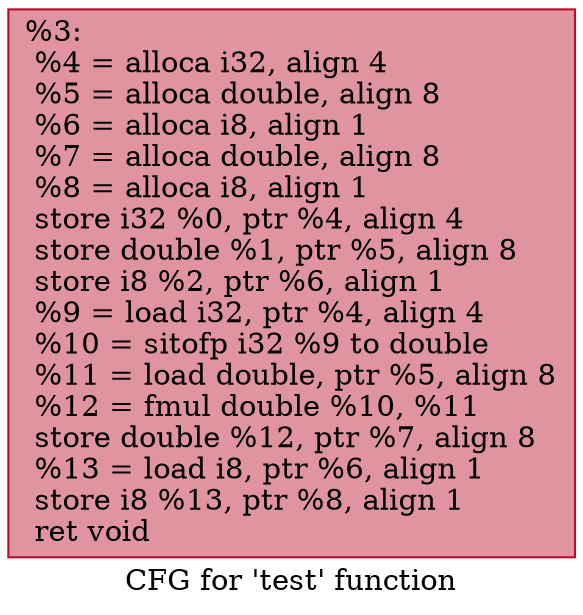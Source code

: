 digraph "CFG for 'test' function" {
	label="CFG for 'test' function";

	Node0x5558f96392a0 [shape=record,color="#b70d28ff", style=filled, fillcolor="#b70d2870",label="{%3:\l  %4 = alloca i32, align 4\l  %5 = alloca double, align 8\l  %6 = alloca i8, align 1\l  %7 = alloca double, align 8\l  %8 = alloca i8, align 1\l  store i32 %0, ptr %4, align 4\l  store double %1, ptr %5, align 8\l  store i8 %2, ptr %6, align 1\l  %9 = load i32, ptr %4, align 4\l  %10 = sitofp i32 %9 to double\l  %11 = load double, ptr %5, align 8\l  %12 = fmul double %10, %11\l  store double %12, ptr %7, align 8\l  %13 = load i8, ptr %6, align 1\l  store i8 %13, ptr %8, align 1\l  ret void\l}"];
}
